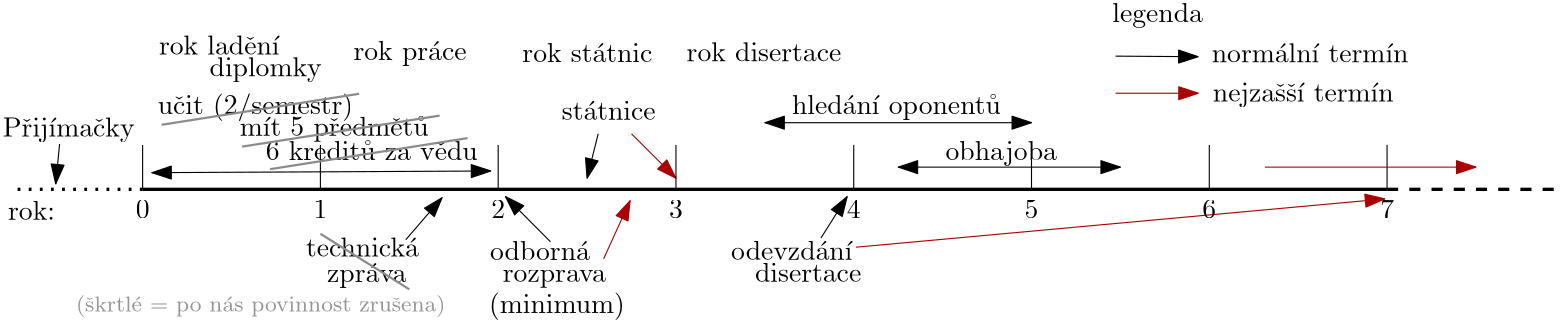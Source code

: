 <?xml version="1.0"?>
<!DOCTYPE ipe SYSTEM "ipe.dtd">
<ipe version="70218" creator="Ipe 7.2.24">
<info created="D:20190219095250" modified="D:20230120182220"/>
<ipestyle name="basic">
<symbol name="arrow/arc(spx)">
<path stroke="sym-stroke" fill="sym-stroke" pen="sym-pen">
0 0 m
-1 0.333 l
-1 -0.333 l
h
</path>
</symbol>
<symbol name="arrow/farc(spx)">
<path stroke="sym-stroke" fill="white" pen="sym-pen">
0 0 m
-1 0.333 l
-1 -0.333 l
h
</path>
</symbol>
<symbol name="arrow/ptarc(spx)">
<path stroke="sym-stroke" fill="sym-stroke" pen="sym-pen">
0 0 m
-1 0.333 l
-0.8 0 l
-1 -0.333 l
h
</path>
</symbol>
<symbol name="arrow/fptarc(spx)">
<path stroke="sym-stroke" fill="white" pen="sym-pen">
0 0 m
-1 0.333 l
-0.8 0 l
-1 -0.333 l
h
</path>
</symbol>
<symbol name="mark/circle(sx)" transformations="translations">
<path fill="sym-stroke">
0.6 0 0 0.6 0 0 e
0.4 0 0 0.4 0 0 e
</path>
</symbol>
<symbol name="mark/disk(sx)" transformations="translations">
<path fill="sym-stroke">
0.6 0 0 0.6 0 0 e
</path>
</symbol>
<symbol name="mark/fdisk(sfx)" transformations="translations">
<group>
<path fill="sym-fill">
0.5 0 0 0.5 0 0 e
</path>
<path fill="sym-stroke" fillrule="eofill">
0.6 0 0 0.6 0 0 e
0.4 0 0 0.4 0 0 e
</path>
</group>
</symbol>
<symbol name="mark/box(sx)" transformations="translations">
<path fill="sym-stroke" fillrule="eofill">
-0.6 -0.6 m
0.6 -0.6 l
0.6 0.6 l
-0.6 0.6 l
h
-0.4 -0.4 m
0.4 -0.4 l
0.4 0.4 l
-0.4 0.4 l
h
</path>
</symbol>
<symbol name="mark/square(sx)" transformations="translations">
<path fill="sym-stroke">
-0.6 -0.6 m
0.6 -0.6 l
0.6 0.6 l
-0.6 0.6 l
h
</path>
</symbol>
<symbol name="mark/fsquare(sfx)" transformations="translations">
<group>
<path fill="sym-fill">
-0.5 -0.5 m
0.5 -0.5 l
0.5 0.5 l
-0.5 0.5 l
h
</path>
<path fill="sym-stroke" fillrule="eofill">
-0.6 -0.6 m
0.6 -0.6 l
0.6 0.6 l
-0.6 0.6 l
h
-0.4 -0.4 m
0.4 -0.4 l
0.4 0.4 l
-0.4 0.4 l
h
</path>
</group>
</symbol>
<symbol name="mark/cross(sx)" transformations="translations">
<group>
<path fill="sym-stroke">
-0.43 -0.57 m
0.57 0.43 l
0.43 0.57 l
-0.57 -0.43 l
h
</path>
<path fill="sym-stroke">
-0.43 0.57 m
0.57 -0.43 l
0.43 -0.57 l
-0.57 0.43 l
h
</path>
</group>
</symbol>
<symbol name="arrow/fnormal(spx)">
<path stroke="sym-stroke" fill="white" pen="sym-pen">
0 0 m
-1 0.333 l
-1 -0.333 l
h
</path>
</symbol>
<symbol name="arrow/pointed(spx)">
<path stroke="sym-stroke" fill="sym-stroke" pen="sym-pen">
0 0 m
-1 0.333 l
-0.8 0 l
-1 -0.333 l
h
</path>
</symbol>
<symbol name="arrow/fpointed(spx)">
<path stroke="sym-stroke" fill="white" pen="sym-pen">
0 0 m
-1 0.333 l
-0.8 0 l
-1 -0.333 l
h
</path>
</symbol>
<symbol name="arrow/linear(spx)">
<path stroke="sym-stroke" pen="sym-pen">
-1 0.333 m
0 0 l
-1 -0.333 l
</path>
</symbol>
<symbol name="arrow/fdouble(spx)">
<path stroke="sym-stroke" fill="white" pen="sym-pen">
0 0 m
-1 0.333 l
-1 -0.333 l
h
-1 0 m
-2 0.333 l
-2 -0.333 l
h
</path>
</symbol>
<symbol name="arrow/double(spx)">
<path stroke="sym-stroke" fill="sym-stroke" pen="sym-pen">
0 0 m
-1 0.333 l
-1 -0.333 l
h
-1 0 m
-2 0.333 l
-2 -0.333 l
h
</path>
</symbol>
<anglesize name="22.5 deg" value="22.5"/>
<anglesize name="30 deg" value="30"/>
<anglesize name="45 deg" value="45"/>
<anglesize name="60 deg" value="60"/>
<anglesize name="90 deg" value="90"/>
<arrowsize name="large" value="10"/>
<arrowsize name="small" value="5"/>
<arrowsize name="tiny" value="3"/>
<color name="blue" value="0 0 1"/>
<color name="brown" value="0.647 0.165 0.165"/>
<color name="darkblue" value="0 0 0.545"/>
<color name="darkcyan" value="0 0.545 0.545"/>
<color name="darkgray" value="0.663"/>
<color name="darkgreen" value="0 0.392 0"/>
<color name="darkmagenta" value="0.545 0 0.545"/>
<color name="darkorange" value="1 0.549 0"/>
<color name="darkred" value="0.545 0 0"/>
<color name="gold" value="1 0.843 0"/>
<color name="gray" value="0.745"/>
<color name="green" value="0 1 0"/>
<color name="lightblue" value="0.678 0.847 0.902"/>
<color name="lightcyan" value="0.878 1 1"/>
<color name="lightgray" value="0.827"/>
<color name="lightgreen" value="0.565 0.933 0.565"/>
<color name="lightyellow" value="1 1 0.878"/>
<color name="navy" value="0 0 0.502"/>
<color name="orange" value="1 0.647 0"/>
<color name="pink" value="1 0.753 0.796"/>
<color name="purple" value="0.627 0.125 0.941"/>
<color name="red" value="1 0 0"/>
<color name="seagreen" value="0.18 0.545 0.341"/>
<color name="turquoise" value="0.251 0.878 0.816"/>
<color name="violet" value="0.933 0.51 0.933"/>
<color name="yellow" value="1 1 0"/>
<dashstyle name="dash dot dotted" value="[4 2 1 2 1 2] 0"/>
<dashstyle name="dash dotted" value="[4 2 1 2] 0"/>
<dashstyle name="dashed" value="[4] 0"/>
<dashstyle name="dotted" value="[1 3] 0"/>
<gridsize name="10 pts (~3.5 mm)" value="10"/>
<gridsize name="14 pts (~5 mm)" value="14"/>
<gridsize name="16 pts (~6 mm)" value="16"/>
<gridsize name="20 pts (~7 mm)" value="20"/>
<gridsize name="28 pts (~10 mm)" value="28"/>
<gridsize name="32 pts (~12 mm)" value="32"/>
<gridsize name="4 pts" value="4"/>
<gridsize name="56 pts (~20 mm)" value="56"/>
<gridsize name="8 pts (~3 mm)" value="8"/>
<opacity name="10%" value="0.1"/>
<opacity name="30%" value="0.3"/>
<opacity name="50%" value="0.5"/>
<opacity name="75%" value="0.75"/>
<pen name="fat" value="1.2"/>
<pen name="heavier" value="0.8"/>
<pen name="ultrafat" value="2"/>
<symbolsize name="large" value="5"/>
<symbolsize name="small" value="2"/>
<symbolsize name="tiny" value="1.1"/>
<textsize name="Huge" value="\Huge"/>
<textsize name="LARGE" value="\LARGE"/>
<textsize name="Large" value="\Large"/>
<textsize name="footnote" value="\footnotesize"/>
<textsize name="huge" value="\huge"/>
<textsize name="large" value="\large"/>
<textsize name="small" value="\small"/>
<textsize name="tiny" value="\tiny"/>
<textstyle name="center" begin="\begin{center}" end="\end{center}"/>
<textstyle name="item" begin="\begin{itemize}\item{}" end="\end{itemize}"/>
<textstyle name="itemize" begin="\begin{itemize}" end="\end{itemize}"/>
<tiling name="falling" angle="-60" step="4" width="1"/>
<tiling name="rising" angle="30" step="4" width="1"/>
</ipestyle>
<page>
<layer name="alpha"/>
<view layers="alpha" active="alpha"/>
<path layer="alpha" stroke="0.667 0 0" arrow="normal/normal">
240 788 m
256 772 l
</path>
<path stroke="black" pen="fat">
64 768 m
512 768 l
</path>
<path stroke="black" dash="dashed" pen="fat">
512 768 m
576 768 l
</path>
<path stroke="black">
512 784 m
512 768 l
</path>
<path stroke="black">
448 784 m
448 768 l
</path>
<path stroke="black">
384 784 m
384 768 l
</path>
<path stroke="black">
320 784 m
320 768 l
</path>
<path stroke="black">
256 784 m
256 768 l
</path>
<path stroke="black">
192 784 m
192 768 l
</path>
<path stroke="black">
128 784 m
128 768 l
</path>
<path stroke="black">
64 784 m
64 768 l
</path>
<path stroke="black" arrow="normal/normal">
34.1074 784.328 m
32.717 769.96 l
</path>
<path stroke="black" dash="dotted" pen="fat">
64 768 m
16 768 l
</path>
<text matrix="1 0 0 1 -9.38075 47.2274" transformations="translations" pos="23.0359 739.812" stroke="black" type="label" width="47.489" height="6.926" depth="1.93" valign="baseline">Přijímačky</text>
<text matrix="1 0 0 1 6.44471 72.4385" transformations="translations" pos="63.4139 744.148" stroke="black" type="label" width="43.476" height="6.918" depth="0" valign="baseline">rok ladění</text>
<text matrix="1 0 0 1 3.387 12.9972" transformations="translations" pos="136.502 801.548" stroke="black" type="label" width="40.736" height="6.926" depth="1.93" valign="baseline">rok práce</text>
<text matrix="1 0 0 1 -34.3111 -41.0713" transformations="translations" pos="157.109 784.934" stroke="black" type="label" width="40.681" height="6.918" depth="0" valign="baseline">technická</text>
<text matrix="1 0 0 1 -30.2796 -42.3603" transformations="translations" pos="160.674 776.981" stroke="black" type="label" width="28.532" height="6.926" depth="1.93" valign="baseline">zpráva</text>
<text matrix="1 0 0 1 2.73281 63.2818" transformations="translations" pos="85.3487 745.424" stroke="black" type="label" width="40.404" height="6.926" depth="1.93" valign="baseline">diplomky</text>
<path stroke="black" arrow="normal/normal">
158.718 749.845 m
171.812 765.006 l
</path>
<path stroke="black" arrow="normal/normal">
210.792 749.16 m
194.627 765.405 l
</path>
<text transformations="translations" pos="189.023 742.536" stroke="black" type="label" width="36.004" height="6.918" depth="0" valign="baseline">odborná</text>
<text matrix="1 0 0 1 0.178263 -1.96089" transformations="translations" pos="193.479 736.654" stroke="black" type="label" width="37.139" height="4.297" depth="1.93" valign="baseline">rozprava</text>
<text matrix="1 0 0 1 -10.5175 -2.67395" transformations="translations" pos="199.184 726.136" stroke="black" type="label" width="48.983" height="7.473" depth="2.49" valign="baseline">(minimum)</text>
<text matrix="1 0 0 1 8.53479 11.3652" transformations="translations" pos="206.364 781.655" stroke="black" type="label" width="33.818" height="6.918" depth="0" valign="baseline">státnice</text>
<text matrix="1 0 0 1 -0.301265 6.92909" transformations="translations" pos="200.994 806.948" stroke="black" type="label" width="46.852" height="6.918" depth="0" valign="baseline">rok státnic</text>
<path stroke="black" arrow="normal/normal">
308.197 750.485 m
317.637 765.392 l
</path>
<text matrix="1 0 0 1 -15.6218 -2.03907" transformations="translations" pos="300.08 736.798" stroke="black" type="label" width="38.273" height="6.918" depth="0" valign="baseline">disertace</text>
<path stroke="black" arrow="normal/normal" rarrow="normal/normal">
336 776 m
416 776 l
</path>
<text matrix="1 0 0 1 25.5202 -4.2906" transformations="translations" pos="327.496 782.892" stroke="black" type="label" width="40.127" height="6.926" depth="1.93" valign="baseline">obhajoba</text>
<path stroke="black" arrow="normal/normal" rarrow="normal/normal">
67.3133 774.005 m
189.326 774.607 l
</path>
<text matrix="1 0 0 1 -2.10885 13.5569" transformations="translations" pos="71.531 781.536" stroke="black" type="label" width="70.43" height="7.473" depth="2.49" valign="baseline">učit (2/semestr)</text>
<text matrix="1 0 0 1 -53.3238 -3.01265" transformations="translations" pos="152.27 790.273" stroke="black" type="label" width="71.427" height="6.926" depth="1.93" valign="baseline">mít 5 předmětů
</text>
<text matrix="1 0 0 1 -39.1644 -6.02529" transformations="translations" pos="147.45 784.549" stroke="black" type="label" width="76.408" height="6.918" depth="0" valign="baseline">6 kreditů za vědu</text>
<text matrix="1 0 0 1 -6.92909 -3.01265" transformations="translations" pos="266.751 817.085" stroke="black" type="label" width="55.736" height="6.918" depth="0" valign="baseline">rok disertace</text>
<path stroke="0.667 0 0" arrow="normal/normal">
229.94 742.947 m
239.499 763.944 l
</path>
<path stroke="0.667 0 0" arrow="normal/normal">
320.823 747.181 m
511.168 764.57 l
</path>
<path stroke="0.667 0 0" arrow="normal/normal">
468 776 m
544 776 l
</path>
<text matrix="1 0 0 1 -4.48134 1.42588" transformations="translations" pos="417.544 826.813" stroke="black" type="label" width="32.655" height="6.926" depth="1.93" valign="baseline">legenda</text>
<path stroke="black" arrow="normal/normal">
414.232 815.956 m
443.972 815.752 l
</path>
<path matrix="1 0 0 1 -0.361593 -0.120531" stroke="0.667 0 0" arrow="normal/normal">
414.64 802.716 m
444.379 802.716 l
</path>
<text matrix="1 0 0 1 -1.01849 -1.83327" transformations="translations" pos="449.879 815.549" stroke="black" type="label" width="70.901" height="6.918" depth="0" valign="baseline">normální termín</text>
<text matrix="1 0 0 1 -2.64806 -4.88873" transformations="translations" pos="451.916 804.549" stroke="black" type="label" width="65.172" height="6.926" depth="1.93" valign="baseline">nejzašší termín</text>
<path stroke="black" arrow="normal/normal">
228 788 m
224 772 l
</path>
<path matrix="1 0 0 1 0 -12" stroke="0.545" pen="heavier">
128 764 m
160 744 l
</path>
<text matrix="1 0 0 1 -84 -12" transformations="translations" pos="124 736" stroke="0.58" type="label" width="133.108" height="5.98" depth="1.99" valign="baseline" size="footnote">(škrtlé = po nás povinnost zrušena)</text>
<path stroke="0.545" pen="heavier">
70.8294 791.246 m
141.935 802.415 l
</path>
<path matrix="1 0 0 1 28.9894 -7.86106" stroke="0.545" pen="heavier">
70.8294 791.246 m
141.935 802.415 l
</path>
<path matrix="1 0 0 1 39.0618 -15.9682" stroke="0.545" pen="heavier">
70.8294 791.246 m
141.935 802.415 l
</path>
<text matrix="1 0 0 1 0.235231 -4.7521" transformations="translations" pos="63.7648 768.752" stroke="black" type="label" width="4.981" height="6.42" depth="0" halign="center" valign="top" style="math">0</text>
<text matrix="1 0 0 1 64.2352 -4.7521" transformations="translations" pos="63.7648 768.752" stroke="black" type="label" width="4.981" height="6.42" depth="0" halign="center" valign="top" style="math">1</text>
<text matrix="1 0 0 1 128.235 -4.7521" transformations="translations" pos="63.7648 768.752" stroke="black" type="label" width="4.981" height="6.42" depth="0" halign="center" valign="top" style="math">2</text>
<text matrix="1 0 0 1 192.235 -4.7521" transformations="translations" pos="63.7648 768.752" stroke="black" type="label" width="4.981" height="6.42" depth="0" halign="center" valign="top" style="math">3</text>
<text matrix="1 0 0 1 256.235 -4.7521" transformations="translations" pos="63.7648 768.752" stroke="black" type="label" width="4.981" height="6.42" depth="0" halign="center" valign="top" style="math">4</text>
<text matrix="1 0 0 1 320.235 -4.7521" transformations="translations" pos="63.7648 768.752" stroke="black" type="label" width="4.981" height="6.42" depth="0" halign="center" valign="top" style="math">5</text>
<text matrix="1 0 0 1 384.235 -4.7521" transformations="translations" pos="63.7648 768.752" stroke="black" type="label" width="4.981" height="6.42" depth="0" halign="center" valign="top" style="math">6</text>
<text matrix="1 0 0 1 448.235 -4.7521" transformations="translations" pos="63.7648 768.752" stroke="black" type="label" width="4.981" height="6.42" depth="0" halign="center" valign="top" style="math">7</text>
<text matrix="1 0 0 1 -39.765 -4.7521" transformations="translations" pos="63.7648 768.752" stroke="black" type="label" width="16.909" height="6.918" depth="0" halign="center" valign="top">rok:</text>
<text matrix="1 0 0 1 -19.836 10.0043" transformations="translations" pos="295.661 732.64" stroke="black" type="label" width="47.046" height="6.918" depth="0" valign="baseline">odevzdání </text>
<path matrix="1 0 0 1 0 16" stroke="black" arrow="normal/normal" rarrow="normal/normal">
288 776 m
384 776 l
</path>
<text matrix="1 0 0 1 -29.7412 12.2059" transformations="translations" pos="327.496 782.892" stroke="black" type="label" width="75.273" height="6.926" depth="1.93" valign="baseline">hledání oponentů</text>
</page>
</ipe>

